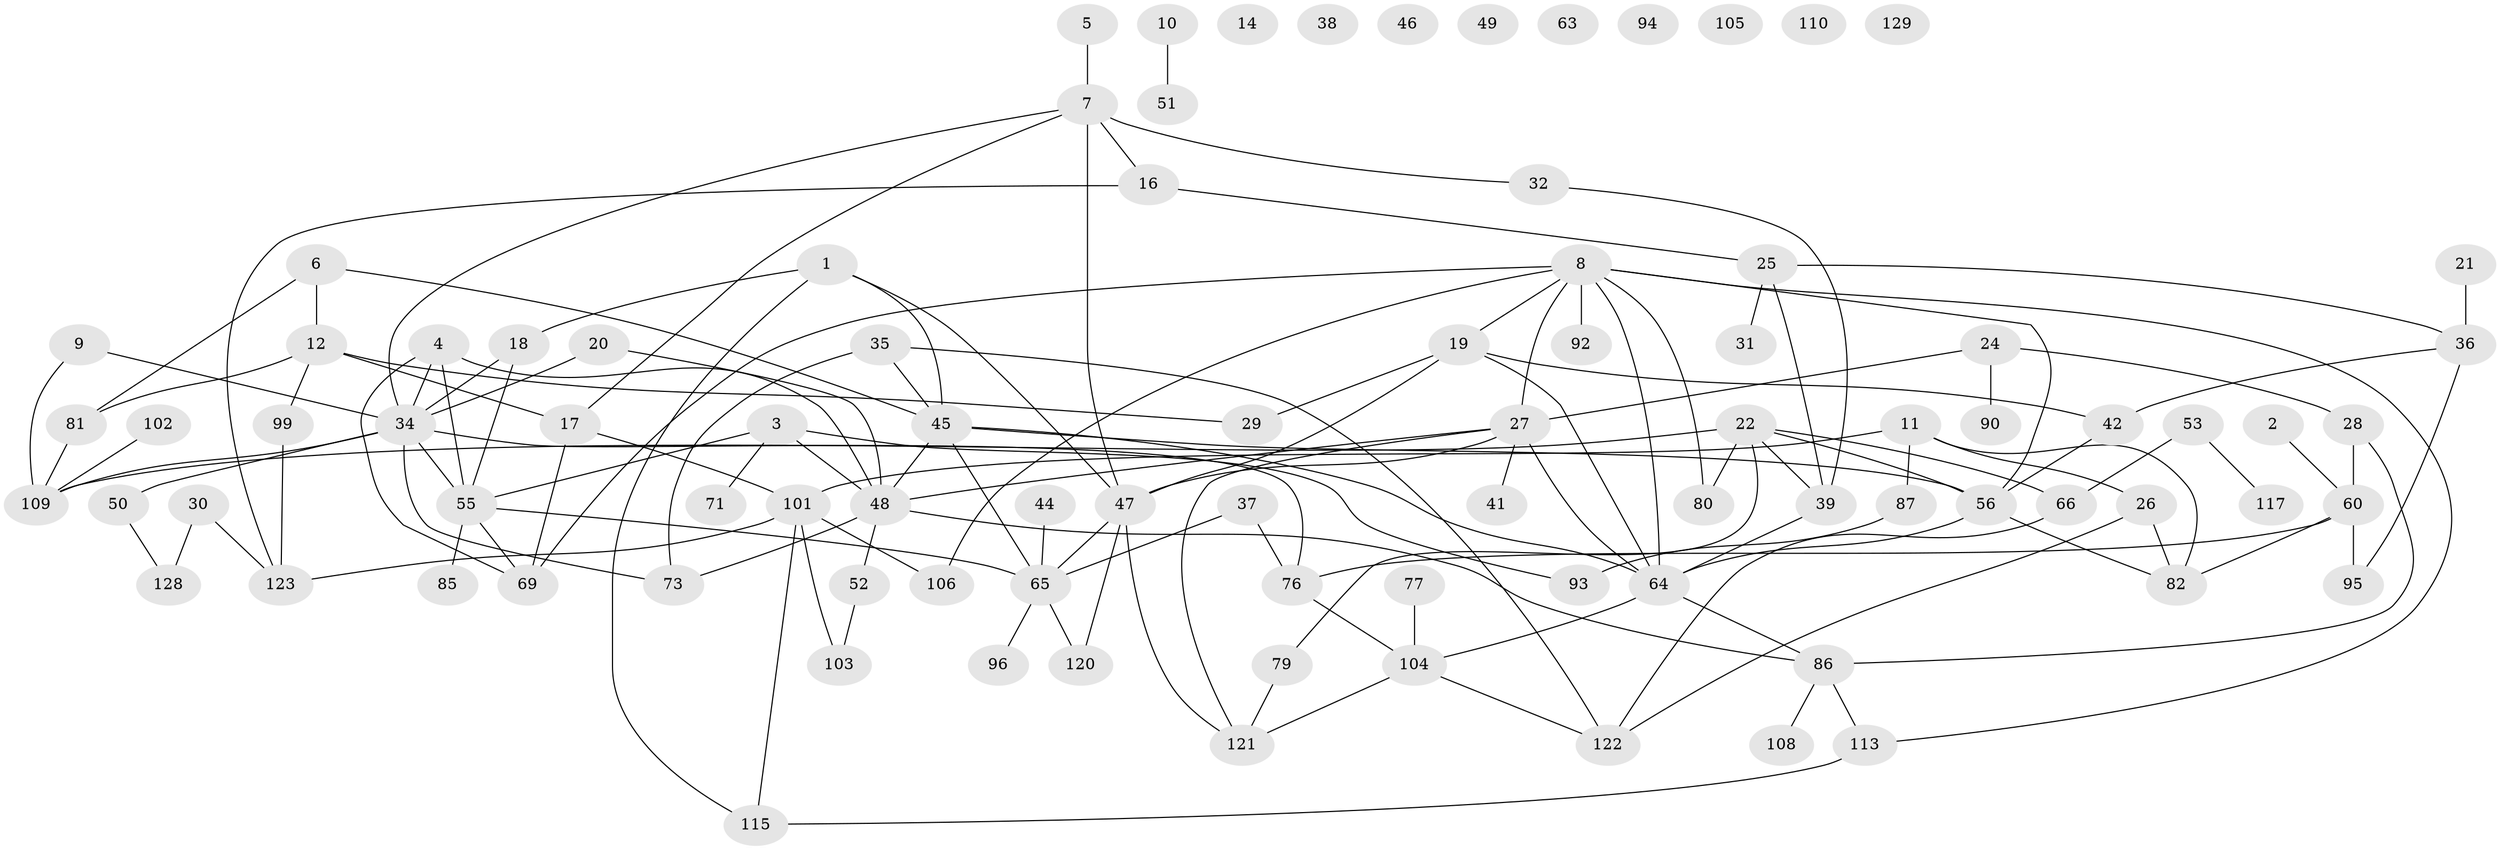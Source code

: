 // original degree distribution, {3: 0.23703703703703705, 1: 0.18518518518518517, 4: 0.14074074074074075, 7: 0.022222222222222223, 2: 0.24444444444444444, 0: 0.05925925925925926, 5: 0.05925925925925926, 6: 0.05185185185185185}
// Generated by graph-tools (version 1.1) at 2025/41/03/06/25 10:41:20]
// undirected, 91 vertices, 137 edges
graph export_dot {
graph [start="1"]
  node [color=gray90,style=filled];
  1 [super="+15"];
  2;
  3 [super="+33"];
  4;
  5 [super="+13"];
  6;
  7 [super="+68"];
  8 [super="+97"];
  9;
  10;
  11 [super="+124"];
  12 [super="+98"];
  14;
  16 [super="+57"];
  17 [super="+91"];
  18;
  19 [super="+23"];
  20;
  21 [super="+40"];
  22 [super="+119"];
  24 [super="+75"];
  25 [super="+67"];
  26 [super="+43"];
  27 [super="+59"];
  28;
  29;
  30;
  31;
  32 [super="+132"];
  34 [super="+62"];
  35 [super="+61"];
  36 [super="+58"];
  37;
  38;
  39 [super="+112"];
  41;
  42 [super="+74"];
  44 [super="+134"];
  45 [super="+54"];
  46;
  47 [super="+70"];
  48 [super="+111"];
  49 [super="+114"];
  50 [super="+84"];
  51;
  52;
  53;
  55 [super="+83"];
  56 [super="+89"];
  60 [super="+125"];
  63;
  64 [super="+72"];
  65 [super="+107"];
  66 [super="+100"];
  69 [super="+78"];
  71;
  73;
  76;
  77;
  79;
  80;
  81 [super="+88"];
  82 [super="+130"];
  85;
  86 [super="+126"];
  87;
  90;
  92;
  93;
  94;
  95 [super="+116"];
  96;
  99 [super="+135"];
  101 [super="+131"];
  102;
  103;
  104 [super="+133"];
  105;
  106;
  108;
  109 [super="+118"];
  110;
  113 [super="+127"];
  115;
  117;
  120;
  121;
  122;
  123;
  128;
  129;
  1 -- 45;
  1 -- 47;
  1 -- 18;
  1 -- 115;
  2 -- 60;
  3 -- 93;
  3 -- 55;
  3 -- 71;
  3 -- 48;
  4 -- 34;
  4 -- 48;
  4 -- 55;
  4 -- 69;
  5 -- 7;
  6 -- 12;
  6 -- 45;
  6 -- 81;
  7 -- 32;
  7 -- 34;
  7 -- 16;
  7 -- 47;
  7 -- 17;
  8 -- 27;
  8 -- 80;
  8 -- 106;
  8 -- 64;
  8 -- 113;
  8 -- 92;
  8 -- 69;
  8 -- 19;
  8 -- 56;
  9 -- 34;
  9 -- 109;
  10 -- 51;
  11 -- 87;
  11 -- 82;
  11 -- 101;
  11 -- 26;
  12 -- 29;
  12 -- 17;
  12 -- 99;
  12 -- 81;
  16 -- 25;
  16 -- 123;
  17 -- 101;
  17 -- 69;
  18 -- 55;
  18 -- 34;
  19 -- 29;
  19 -- 64;
  19 -- 47;
  19 -- 42;
  20 -- 34;
  20 -- 48;
  21 -- 36;
  22 -- 80;
  22 -- 109;
  22 -- 66;
  22 -- 79;
  22 -- 56;
  22 -- 39;
  24 -- 28;
  24 -- 90;
  24 -- 27;
  25 -- 36;
  25 -- 31;
  25 -- 39;
  26 -- 82;
  26 -- 122;
  27 -- 41;
  27 -- 47;
  27 -- 64;
  27 -- 48;
  27 -- 121;
  28 -- 86;
  28 -- 60;
  30 -- 123;
  30 -- 128;
  32 -- 39;
  34 -- 50;
  34 -- 109;
  34 -- 55;
  34 -- 73;
  34 -- 76;
  35 -- 73;
  35 -- 122;
  35 -- 45;
  36 -- 42;
  36 -- 95;
  37 -- 65;
  37 -- 76;
  39 -- 64;
  42 -- 56;
  44 -- 65;
  45 -- 48;
  45 -- 64;
  45 -- 56;
  45 -- 65;
  47 -- 120;
  47 -- 65;
  47 -- 121;
  48 -- 52;
  48 -- 86;
  48 -- 73;
  50 -- 128;
  52 -- 103;
  53 -- 66;
  53 -- 117;
  55 -- 85;
  55 -- 65;
  55 -- 69;
  56 -- 64;
  56 -- 82;
  60 -- 76 [weight=2];
  60 -- 82;
  60 -- 95;
  64 -- 86;
  64 -- 104;
  65 -- 96;
  65 -- 120;
  66 -- 122;
  76 -- 104;
  77 -- 104;
  79 -- 121;
  81 -- 109 [weight=2];
  86 -- 108;
  86 -- 113;
  87 -- 93;
  99 -- 123;
  101 -- 106;
  101 -- 115;
  101 -- 123;
  101 -- 103;
  102 -- 109;
  104 -- 121;
  104 -- 122;
  113 -- 115;
}
